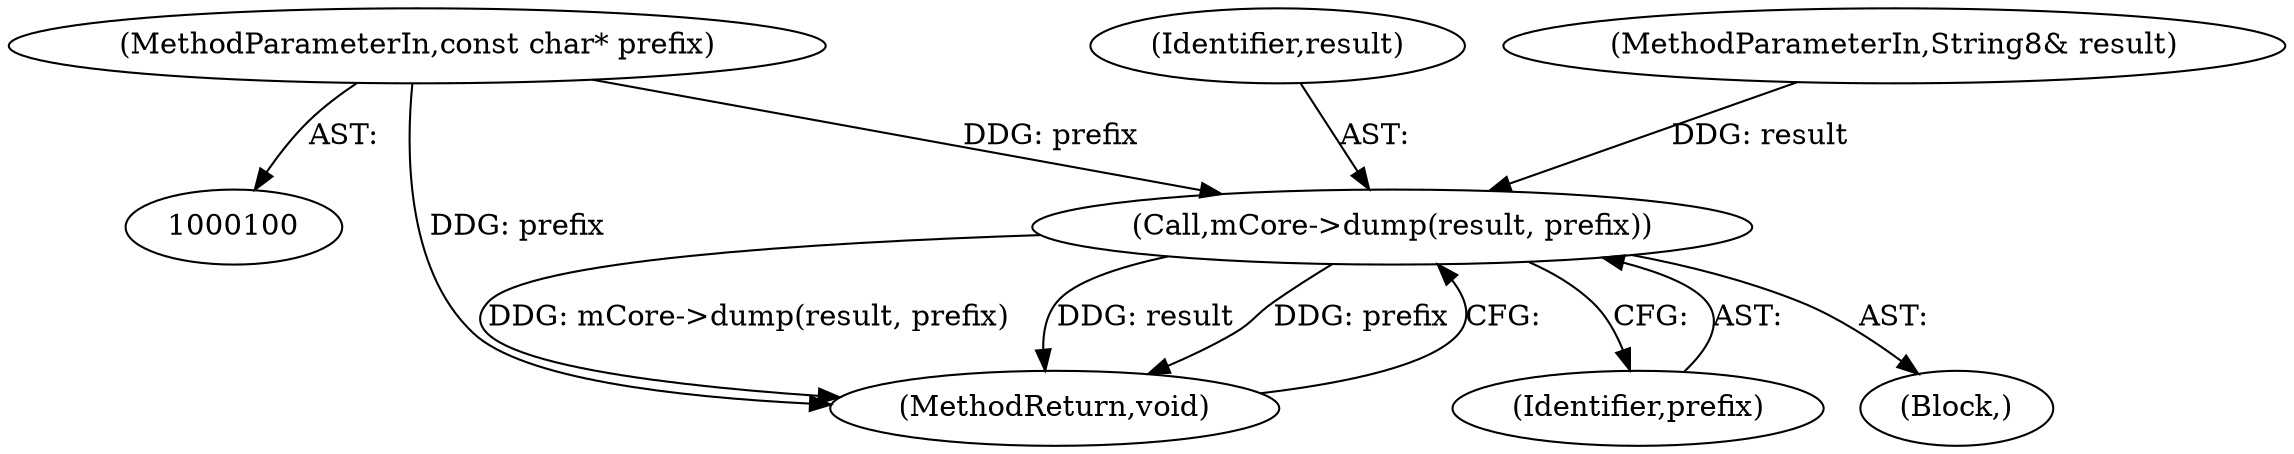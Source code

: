 digraph "0_Android_85d253fab5e2c01bd90990667c6de25c282fc5cd@pointer" {
"1000102" [label="(MethodParameterIn,const char* prefix)"];
"1000134" [label="(Call,mCore->dump(result, prefix))"];
"1000133" [label="(Block,)"];
"1000135" [label="(Identifier,result)"];
"1000102" [label="(MethodParameterIn,const char* prefix)"];
"1000137" [label="(MethodReturn,void)"];
"1000134" [label="(Call,mCore->dump(result, prefix))"];
"1000136" [label="(Identifier,prefix)"];
"1000101" [label="(MethodParameterIn,String8& result)"];
"1000102" -> "1000100"  [label="AST: "];
"1000102" -> "1000137"  [label="DDG: prefix"];
"1000102" -> "1000134"  [label="DDG: prefix"];
"1000134" -> "1000133"  [label="AST: "];
"1000134" -> "1000136"  [label="CFG: "];
"1000135" -> "1000134"  [label="AST: "];
"1000136" -> "1000134"  [label="AST: "];
"1000137" -> "1000134"  [label="CFG: "];
"1000134" -> "1000137"  [label="DDG: mCore->dump(result, prefix)"];
"1000134" -> "1000137"  [label="DDG: result"];
"1000134" -> "1000137"  [label="DDG: prefix"];
"1000101" -> "1000134"  [label="DDG: result"];
}
